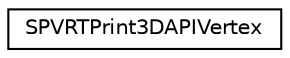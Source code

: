 digraph "Graphical Class Hierarchy"
{
  edge [fontname="Helvetica",fontsize="10",labelfontname="Helvetica",labelfontsize="10"];
  node [fontname="Helvetica",fontsize="10",shape=record];
  rankdir="LR";
  Node1 [label="SPVRTPrint3DAPIVertex",height=0.2,width=0.4,color="black", fillcolor="white", style="filled",URL="$struct_s_p_v_r_t_print3_d_a_p_i_vertex.html",tooltip="A structure for Print3Ds vertex type. "];
}
